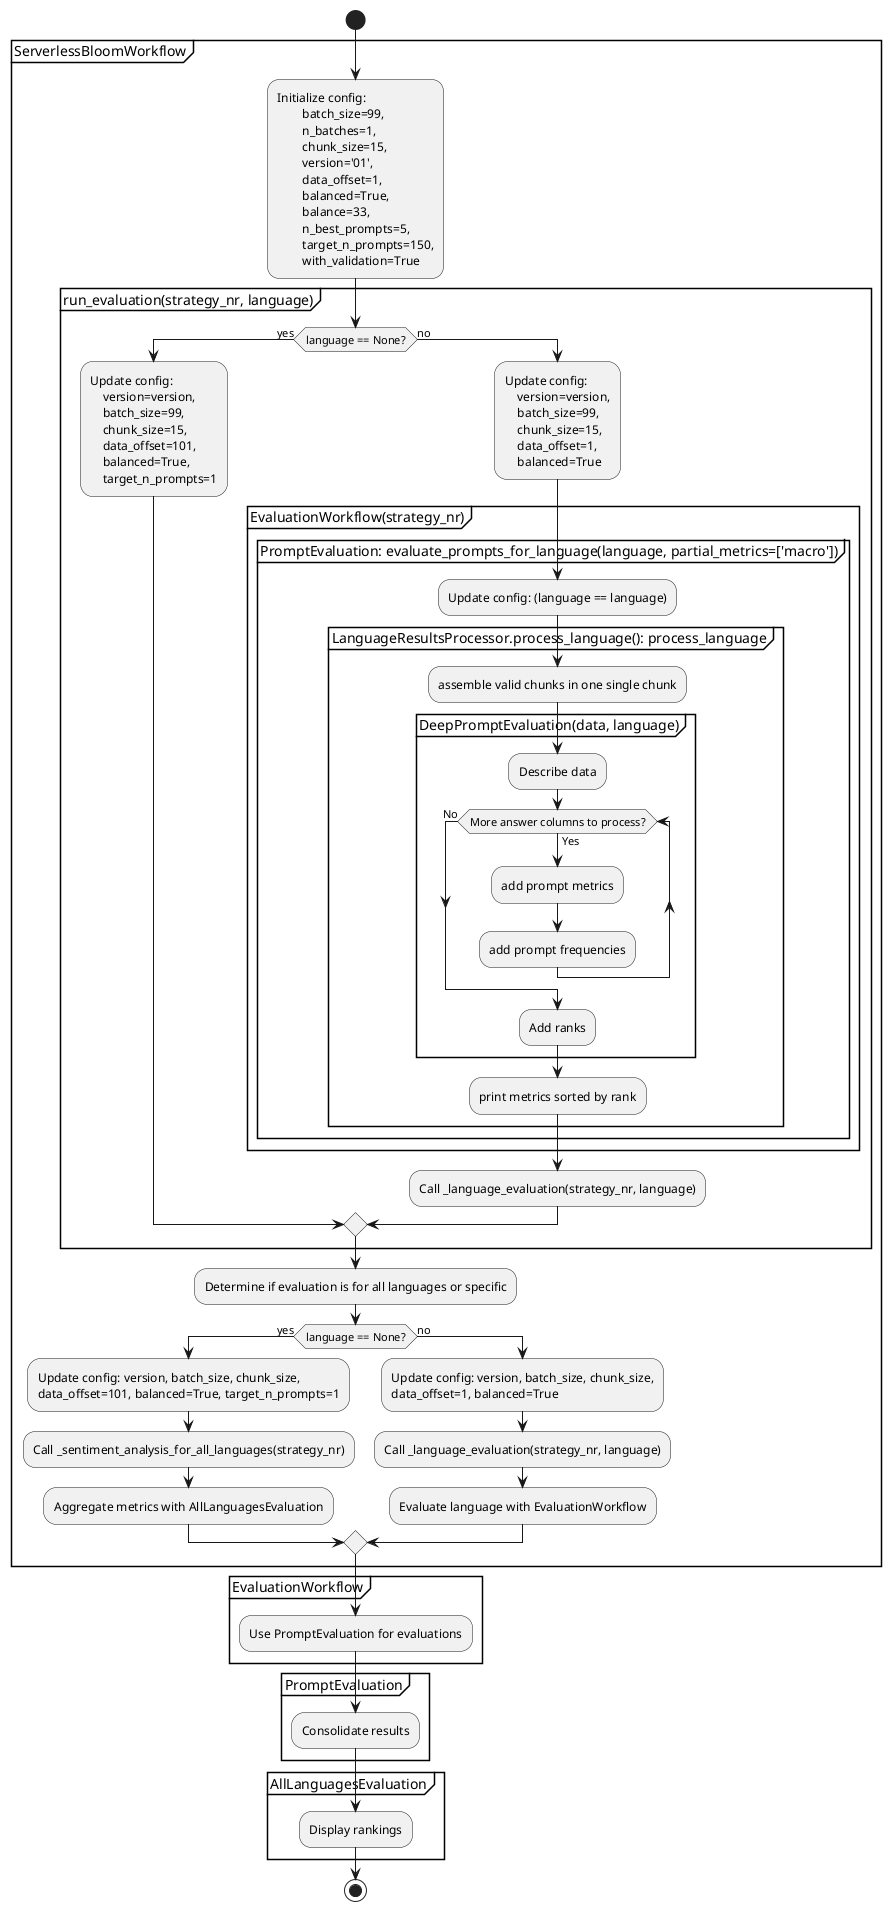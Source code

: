 @startuml

start

partition "ServerlessBloomWorkflow" {

    :Initialize config:
            batch_size=99,
            n_batches=1,
            chunk_size=15,
            version='01',
            data_offset=1,
            balanced=True,
            balance=33,
            n_best_prompts=5,
            target_n_prompts=150,
            with_validation=True;

    partition "run_evaluation(strategy_nr, language)" {

        if (language == None?) then (yes)
            :Update config:
                version=version,
                batch_size=99,
                chunk_size=15,
                data_offset=101,
                balanced=True,
                target_n_prompts=1;


        else (no)
            :Update config:
                version=version,
                batch_size=99,
                chunk_size=15,
                data_offset=1,
                balanced=True;
            partition "EvaluationWorkflow(strategy_nr)" {
                partition "PromptEvaluation: evaluate_prompts_for_language(language, partial_metrics=['macro'])" {
                    :Update config: (language == language);
                    partition "LanguageResultsProcessor.process_language(): process_language" {
                        :assemble valid chunks in one single chunk;
                        partition "DeepPromptEvaluation(data, language)" {
                            :Describe data;
                            while (More answer columns to process?) is (Yes)
                                :add prompt metrics;
                                :add prompt frequencies;
                            endwhile (No)
                            :Add ranks;
                        }
                        :print metrics sorted by rank;
                    }
                }
            }
            :Call _language_evaluation(strategy_nr, language);
        endif
    }

    :Determine if evaluation is for all languages or specific;

    if (language == None?) then (yes)
        :Update config: version, batch_size, chunk_size,
        data_offset=101, balanced=True, target_n_prompts=1;
        :Call _sentiment_analysis_for_all_languages(strategy_nr);
        :Aggregate metrics with AllLanguagesEvaluation;
    else (no)
        :Update config: version, batch_size, chunk_size,
        data_offset=1, balanced=True;
        :Call _language_evaluation(strategy_nr, language);
        :Evaluate language with EvaluationWorkflow;
    endif
}

partition "EvaluationWorkflow" {
    :Use PromptEvaluation for evaluations;
}

partition "PromptEvaluation" {
    :Consolidate results;
}

partition "AllLanguagesEvaluation" {
    :Display rankings;
}

stop

@enduml
